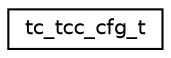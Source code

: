 digraph "Graphical Class Hierarchy"
{
 // LATEX_PDF_SIZE
  edge [fontname="Helvetica",fontsize="10",labelfontname="Helvetica",labelfontsize="10"];
  node [fontname="Helvetica",fontsize="10",shape=record];
  rankdir="LR";
  Node0 [label="tc_tcc_cfg_t",height=0.2,width=0.4,color="black", fillcolor="white", style="filled",URL="$structtc__tcc__cfg__t.html",tooltip="Common configuration for timer devices."];
}
